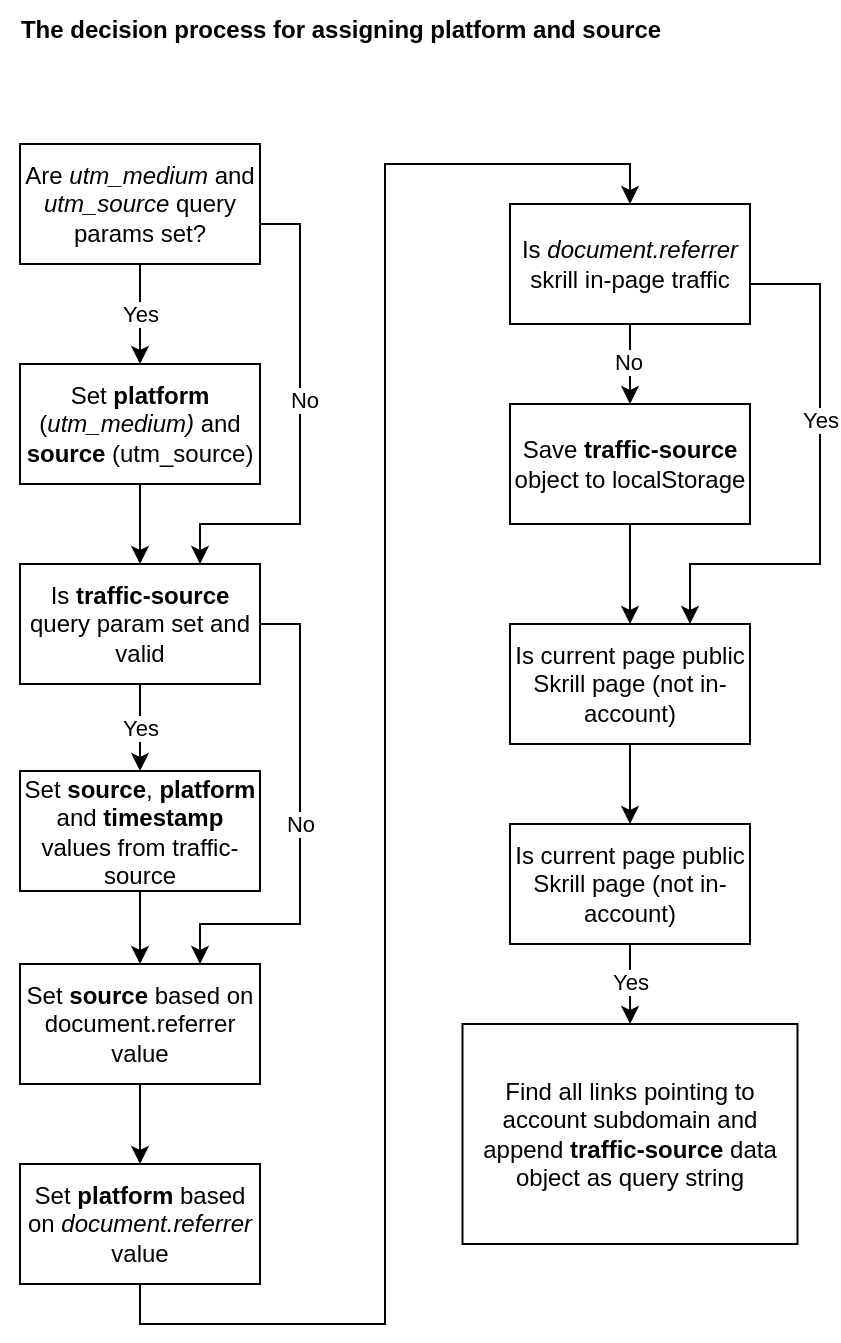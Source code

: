 <mxfile version="21.4.0" type="onedrive">
  <diagram name="Page-1" id="QvfOhT6iQcL5AtVfLE54">
    <mxGraphModel dx="1115" dy="619" grid="1" gridSize="10" guides="1" tooltips="1" connect="1" arrows="1" fold="1" page="1" pageScale="1" pageWidth="1169" pageHeight="827" math="0" shadow="0">
      <root>
        <mxCell id="0" />
        <mxCell id="1" parent="0" />
        <mxCell id="lNd9x1o3ssDQN29gm5Em-9" value="Yes" style="edgeStyle=orthogonalEdgeStyle;rounded=0;orthogonalLoop=1;jettySize=auto;html=1;" edge="1" parent="1" source="lNd9x1o3ssDQN29gm5Em-1" target="lNd9x1o3ssDQN29gm5Em-5">
          <mxGeometry relative="1" as="geometry" />
        </mxCell>
        <mxCell id="lNd9x1o3ssDQN29gm5Em-11" style="edgeStyle=orthogonalEdgeStyle;rounded=0;orthogonalLoop=1;jettySize=auto;html=1;entryX=0.75;entryY=0;entryDx=0;entryDy=0;" edge="1" parent="1" source="lNd9x1o3ssDQN29gm5Em-1" target="lNd9x1o3ssDQN29gm5Em-2">
          <mxGeometry relative="1" as="geometry">
            <mxPoint x="320" y="300" as="targetPoint" />
            <Array as="points">
              <mxPoint x="360" y="140" />
              <mxPoint x="360" y="290" />
              <mxPoint x="310" y="290" />
            </Array>
          </mxGeometry>
        </mxCell>
        <mxCell id="lNd9x1o3ssDQN29gm5Em-12" value="No" style="edgeLabel;html=1;align=center;verticalAlign=middle;resizable=0;points=[];" vertex="1" connectable="0" parent="lNd9x1o3ssDQN29gm5Em-11">
          <mxGeometry x="-0.105" y="2" relative="1" as="geometry">
            <mxPoint as="offset" />
          </mxGeometry>
        </mxCell>
        <mxCell id="lNd9x1o3ssDQN29gm5Em-1" value="Are &lt;i&gt;utm_medium&lt;/i&gt; and &lt;i&gt;utm_source&lt;/i&gt; query params set?" style="rounded=0;whiteSpace=wrap;html=1;" vertex="1" parent="1">
          <mxGeometry x="220" y="100" width="120" height="60" as="geometry" />
        </mxCell>
        <mxCell id="lNd9x1o3ssDQN29gm5Em-14" value="Yes" style="edgeStyle=orthogonalEdgeStyle;rounded=0;orthogonalLoop=1;jettySize=auto;html=1;" edge="1" parent="1" source="lNd9x1o3ssDQN29gm5Em-2" target="lNd9x1o3ssDQN29gm5Em-13">
          <mxGeometry relative="1" as="geometry" />
        </mxCell>
        <mxCell id="lNd9x1o3ssDQN29gm5Em-19" value="No" style="edgeStyle=orthogonalEdgeStyle;rounded=0;orthogonalLoop=1;jettySize=auto;html=1;entryX=0.75;entryY=0;entryDx=0;entryDy=0;" edge="1" parent="1" source="lNd9x1o3ssDQN29gm5Em-2" target="lNd9x1o3ssDQN29gm5Em-15">
          <mxGeometry relative="1" as="geometry">
            <Array as="points">
              <mxPoint x="360" y="340" />
              <mxPoint x="360" y="490" />
              <mxPoint x="310" y="490" />
            </Array>
          </mxGeometry>
        </mxCell>
        <mxCell id="lNd9x1o3ssDQN29gm5Em-2" value="Is &lt;b&gt;traffic-source&lt;/b&gt; query param set and valid" style="rounded=0;whiteSpace=wrap;html=1;" vertex="1" parent="1">
          <mxGeometry x="220" y="310" width="120" height="60" as="geometry" />
        </mxCell>
        <mxCell id="lNd9x1o3ssDQN29gm5Em-10" value="" style="edgeStyle=orthogonalEdgeStyle;rounded=0;orthogonalLoop=1;jettySize=auto;html=1;" edge="1" parent="1" source="lNd9x1o3ssDQN29gm5Em-5" target="lNd9x1o3ssDQN29gm5Em-2">
          <mxGeometry relative="1" as="geometry" />
        </mxCell>
        <mxCell id="lNd9x1o3ssDQN29gm5Em-5" value="Set &lt;b&gt;platform &lt;/b&gt;(&lt;i style=&quot;&quot;&gt;utm_medium)&lt;/i&gt;&amp;nbsp;and &lt;b&gt;source &lt;/b&gt;(utm_source)" style="rounded=0;whiteSpace=wrap;html=1;" vertex="1" parent="1">
          <mxGeometry x="220" y="210" width="120" height="60" as="geometry" />
        </mxCell>
        <mxCell id="lNd9x1o3ssDQN29gm5Em-16" value="" style="edgeStyle=orthogonalEdgeStyle;rounded=0;orthogonalLoop=1;jettySize=auto;html=1;" edge="1" parent="1" source="lNd9x1o3ssDQN29gm5Em-13" target="lNd9x1o3ssDQN29gm5Em-15">
          <mxGeometry relative="1" as="geometry" />
        </mxCell>
        <mxCell id="lNd9x1o3ssDQN29gm5Em-13" value="Set &lt;b&gt;source&lt;/b&gt;, &lt;b&gt;platform&lt;/b&gt; and &lt;b&gt;timestamp&lt;/b&gt; values from traffic-source" style="rounded=0;whiteSpace=wrap;html=1;" vertex="1" parent="1">
          <mxGeometry x="220" y="413.5" width="120" height="60" as="geometry" />
        </mxCell>
        <mxCell id="lNd9x1o3ssDQN29gm5Em-18" value="" style="edgeStyle=orthogonalEdgeStyle;rounded=0;orthogonalLoop=1;jettySize=auto;html=1;" edge="1" parent="1" source="lNd9x1o3ssDQN29gm5Em-15" target="lNd9x1o3ssDQN29gm5Em-17">
          <mxGeometry relative="1" as="geometry" />
        </mxCell>
        <mxCell id="lNd9x1o3ssDQN29gm5Em-15" value="Set &lt;b&gt;source&lt;/b&gt; based on document.referrer value" style="rounded=0;whiteSpace=wrap;html=1;" vertex="1" parent="1">
          <mxGeometry x="220" y="510" width="120" height="60" as="geometry" />
        </mxCell>
        <mxCell id="lNd9x1o3ssDQN29gm5Em-21" style="edgeStyle=orthogonalEdgeStyle;rounded=0;orthogonalLoop=1;jettySize=auto;html=1;exitX=0.5;exitY=1;exitDx=0;exitDy=0;entryX=0.5;entryY=0;entryDx=0;entryDy=0;" edge="1" parent="1" source="lNd9x1o3ssDQN29gm5Em-17" target="lNd9x1o3ssDQN29gm5Em-20">
          <mxGeometry relative="1" as="geometry" />
        </mxCell>
        <mxCell id="lNd9x1o3ssDQN29gm5Em-17" value="Set &lt;b&gt;platform&lt;/b&gt; based on &lt;i&gt;document.referrer&lt;/i&gt; value" style="rounded=0;whiteSpace=wrap;html=1;" vertex="1" parent="1">
          <mxGeometry x="220" y="610" width="120" height="60" as="geometry" />
        </mxCell>
        <mxCell id="lNd9x1o3ssDQN29gm5Em-23" style="edgeStyle=orthogonalEdgeStyle;rounded=0;orthogonalLoop=1;jettySize=auto;html=1;exitX=0.5;exitY=1;exitDx=0;exitDy=0;entryX=0.5;entryY=0;entryDx=0;entryDy=0;" edge="1" parent="1" source="lNd9x1o3ssDQN29gm5Em-20" target="lNd9x1o3ssDQN29gm5Em-22">
          <mxGeometry relative="1" as="geometry" />
        </mxCell>
        <mxCell id="lNd9x1o3ssDQN29gm5Em-24" value="No" style="edgeLabel;html=1;align=center;verticalAlign=middle;resizable=0;points=[];" vertex="1" connectable="0" parent="lNd9x1o3ssDQN29gm5Em-23">
          <mxGeometry x="-0.066" y="-1" relative="1" as="geometry">
            <mxPoint as="offset" />
          </mxGeometry>
        </mxCell>
        <mxCell id="lNd9x1o3ssDQN29gm5Em-26" style="edgeStyle=orthogonalEdgeStyle;rounded=0;orthogonalLoop=1;jettySize=auto;html=1;entryX=0.75;entryY=0;entryDx=0;entryDy=0;" edge="1" parent="1" source="lNd9x1o3ssDQN29gm5Em-20" target="lNd9x1o3ssDQN29gm5Em-25">
          <mxGeometry relative="1" as="geometry">
            <Array as="points">
              <mxPoint x="620" y="170" />
              <mxPoint x="620" y="310" />
              <mxPoint x="555" y="310" />
            </Array>
          </mxGeometry>
        </mxCell>
        <mxCell id="lNd9x1o3ssDQN29gm5Em-27" value="Yes" style="edgeLabel;html=1;align=center;verticalAlign=middle;resizable=0;points=[];" vertex="1" connectable="0" parent="lNd9x1o3ssDQN29gm5Em-26">
          <mxGeometry x="-0.238" relative="1" as="geometry">
            <mxPoint as="offset" />
          </mxGeometry>
        </mxCell>
        <mxCell id="lNd9x1o3ssDQN29gm5Em-20" value="Is &lt;i&gt;document.referrer&lt;/i&gt; skrill in-page traffic" style="rounded=0;whiteSpace=wrap;html=1;" vertex="1" parent="1">
          <mxGeometry x="465" y="130" width="120" height="60" as="geometry" />
        </mxCell>
        <mxCell id="lNd9x1o3ssDQN29gm5Em-28" value="" style="edgeStyle=orthogonalEdgeStyle;rounded=0;orthogonalLoop=1;jettySize=auto;html=1;" edge="1" parent="1" source="lNd9x1o3ssDQN29gm5Em-22" target="lNd9x1o3ssDQN29gm5Em-25">
          <mxGeometry relative="1" as="geometry" />
        </mxCell>
        <mxCell id="lNd9x1o3ssDQN29gm5Em-22" value="Save &lt;b&gt;traffic-source &lt;/b&gt;object to localStorage" style="rounded=0;whiteSpace=wrap;html=1;" vertex="1" parent="1">
          <mxGeometry x="465" y="230" width="120" height="60" as="geometry" />
        </mxCell>
        <mxCell id="lNd9x1o3ssDQN29gm5Em-30" value="" style="edgeStyle=orthogonalEdgeStyle;rounded=0;orthogonalLoop=1;jettySize=auto;html=1;" edge="1" parent="1" source="lNd9x1o3ssDQN29gm5Em-25" target="lNd9x1o3ssDQN29gm5Em-29">
          <mxGeometry relative="1" as="geometry" />
        </mxCell>
        <mxCell id="lNd9x1o3ssDQN29gm5Em-25" value="Is current page public Skrill page (not in-account)" style="rounded=0;whiteSpace=wrap;html=1;" vertex="1" parent="1">
          <mxGeometry x="465" y="340" width="120" height="60" as="geometry" />
        </mxCell>
        <mxCell id="lNd9x1o3ssDQN29gm5Em-32" value="" style="edgeStyle=orthogonalEdgeStyle;rounded=0;orthogonalLoop=1;jettySize=auto;html=1;" edge="1" parent="1" source="lNd9x1o3ssDQN29gm5Em-29" target="lNd9x1o3ssDQN29gm5Em-31">
          <mxGeometry relative="1" as="geometry" />
        </mxCell>
        <mxCell id="lNd9x1o3ssDQN29gm5Em-33" value="Yes" style="edgeLabel;html=1;align=center;verticalAlign=middle;resizable=0;points=[];" vertex="1" connectable="0" parent="lNd9x1o3ssDQN29gm5Em-32">
          <mxGeometry x="-0.087" relative="1" as="geometry">
            <mxPoint as="offset" />
          </mxGeometry>
        </mxCell>
        <mxCell id="lNd9x1o3ssDQN29gm5Em-29" value="Is current page public Skrill page (not in-account)" style="rounded=0;whiteSpace=wrap;html=1;" vertex="1" parent="1">
          <mxGeometry x="465" y="440" width="120" height="60" as="geometry" />
        </mxCell>
        <mxCell id="lNd9x1o3ssDQN29gm5Em-31" value="Find all links pointing to account subdomain and append &lt;b&gt;traffic-source &lt;/b&gt;data object as query string" style="rounded=0;whiteSpace=wrap;html=1;" vertex="1" parent="1">
          <mxGeometry x="441.25" y="540" width="167.5" height="110" as="geometry" />
        </mxCell>
        <mxCell id="lNd9x1o3ssDQN29gm5Em-34" value="The decision process for assigning platform and source" style="text;html=1;align=center;verticalAlign=middle;resizable=0;points=[];autosize=1;strokeColor=none;fillColor=none;fontStyle=1" vertex="1" parent="1">
          <mxGeometry x="210" y="28" width="340" height="30" as="geometry" />
        </mxCell>
      </root>
    </mxGraphModel>
  </diagram>
</mxfile>
